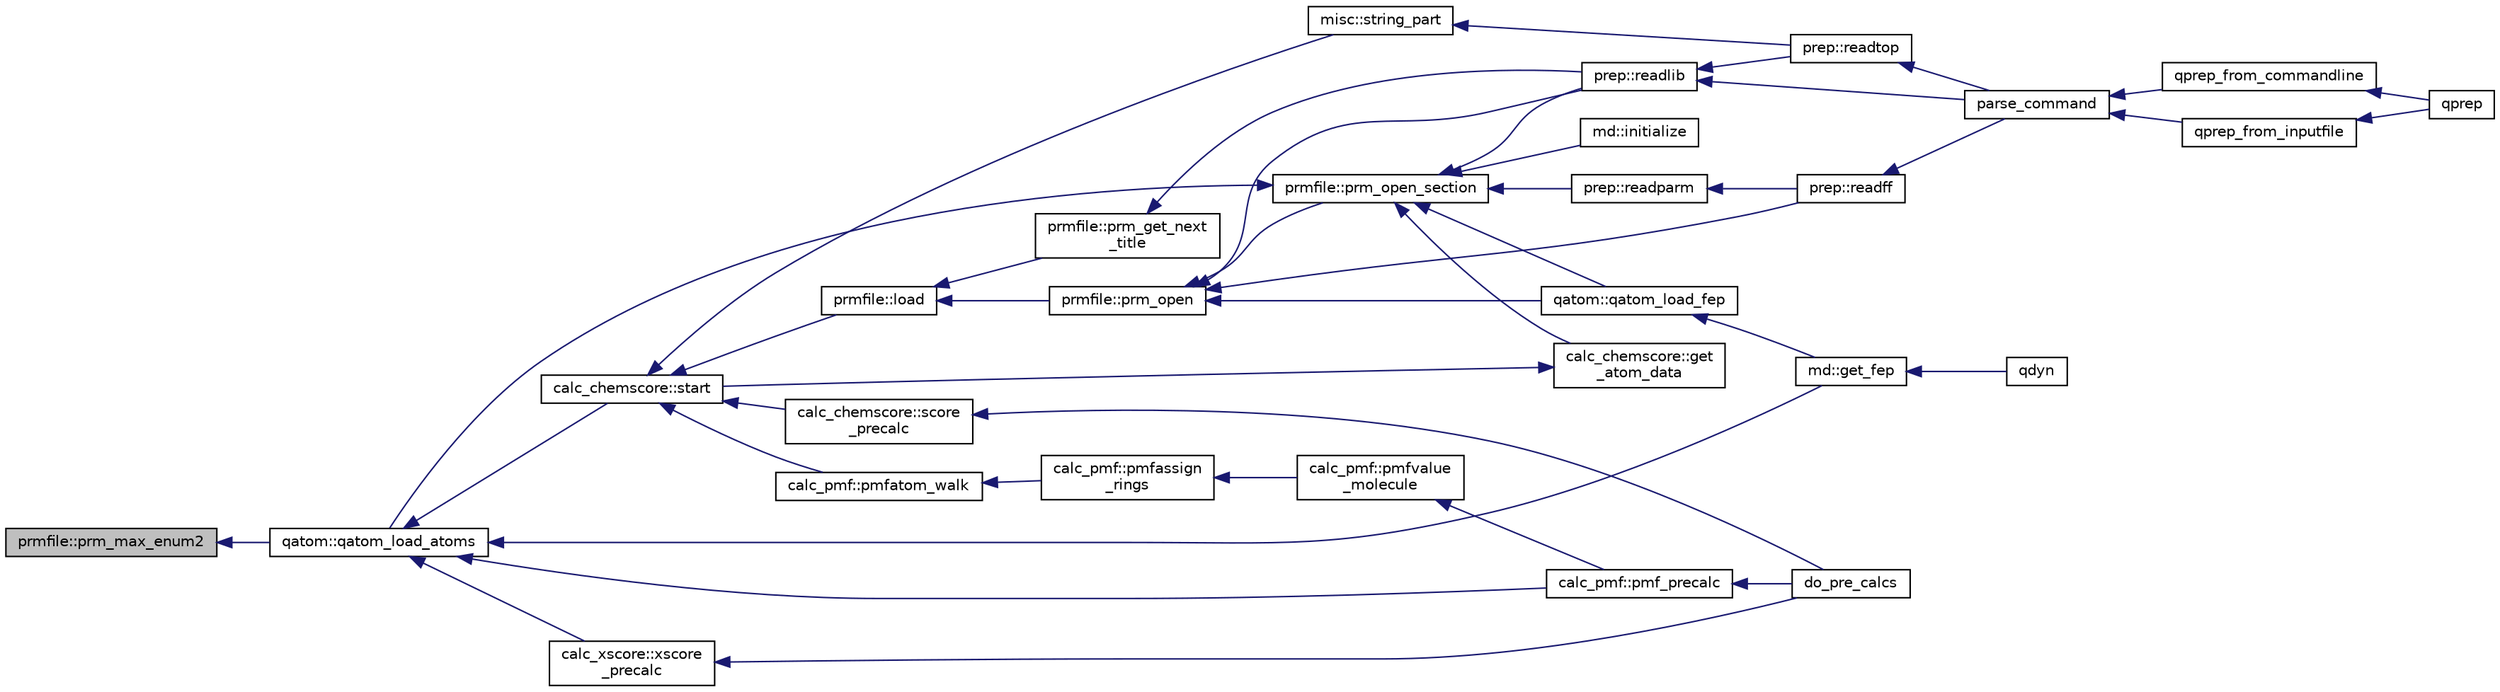 digraph "prmfile::prm_max_enum2"
{
  edge [fontname="Helvetica",fontsize="10",labelfontname="Helvetica",labelfontsize="10"];
  node [fontname="Helvetica",fontsize="10",shape=record];
  rankdir="LR";
  Node1 [label="prmfile::prm_max_enum2",height=0.2,width=0.4,color="black", fillcolor="grey75", style="filled" fontcolor="black"];
  Node1 -> Node2 [dir="back",color="midnightblue",fontsize="10",style="solid"];
  Node2 [label="qatom::qatom_load_atoms",height=0.2,width=0.4,color="black", fillcolor="white", style="filled",URL="$classqatom.html#a00e760eda3603bb0bd51f6f84a4e5c9b"];
  Node2 -> Node3 [dir="back",color="midnightblue",fontsize="10",style="solid"];
  Node3 [label="calc_chemscore::start",height=0.2,width=0.4,color="black", fillcolor="white", style="filled",URL="$classcalc__chemscore.html#af43d8e5ae35fc5fd588eae032d48cb51"];
  Node3 -> Node4 [dir="back",color="midnightblue",fontsize="10",style="solid"];
  Node4 [label="prmfile::load",height=0.2,width=0.4,color="black", fillcolor="white", style="filled",URL="$classprmfile.html#acce15d60959fb0d53e604d35518b4f1f"];
  Node4 -> Node5 [dir="back",color="midnightblue",fontsize="10",style="solid"];
  Node5 [label="prmfile::prm_get_next\l_title",height=0.2,width=0.4,color="black", fillcolor="white", style="filled",URL="$classprmfile.html#a3fcf260c284cd4ec7be00bb24b37b8a2"];
  Node5 -> Node6 [dir="back",color="midnightblue",fontsize="10",style="solid"];
  Node6 [label="prep::readlib",height=0.2,width=0.4,color="black", fillcolor="white", style="filled",URL="$classprep.html#a5416ced67e818030602fa86ed687ac6b"];
  Node6 -> Node7 [dir="back",color="midnightblue",fontsize="10",style="solid"];
  Node7 [label="parse_command",height=0.2,width=0.4,color="black", fillcolor="white", style="filled",URL="$qprep_8f90.html#add7d58759b8d0826b87051647135e024"];
  Node7 -> Node8 [dir="back",color="midnightblue",fontsize="10",style="solid"];
  Node8 [label="qprep_from_commandline",height=0.2,width=0.4,color="black", fillcolor="white", style="filled",URL="$qprep_8f90.html#a509741b66578d6d76b269d0f98128910"];
  Node8 -> Node9 [dir="back",color="midnightblue",fontsize="10",style="solid"];
  Node9 [label="qprep",height=0.2,width=0.4,color="black", fillcolor="white", style="filled",URL="$qprep_8f90.html#a252292cf2c64796a48ab29aae4920d15"];
  Node7 -> Node10 [dir="back",color="midnightblue",fontsize="10",style="solid"];
  Node10 [label="qprep_from_inputfile",height=0.2,width=0.4,color="black", fillcolor="white", style="filled",URL="$qprep_8f90.html#aae7f6285ebd5705125725dcda622efd5"];
  Node10 -> Node9 [dir="back",color="midnightblue",fontsize="10",style="solid"];
  Node6 -> Node11 [dir="back",color="midnightblue",fontsize="10",style="solid"];
  Node11 [label="prep::readtop",height=0.2,width=0.4,color="black", fillcolor="white", style="filled",URL="$classprep.html#a59d775f3eb60a2041f8a27c882d3bc70"];
  Node11 -> Node7 [dir="back",color="midnightblue",fontsize="10",style="solid"];
  Node4 -> Node12 [dir="back",color="midnightblue",fontsize="10",style="solid"];
  Node12 [label="prmfile::prm_open",height=0.2,width=0.4,color="black", fillcolor="white", style="filled",URL="$classprmfile.html#a6b78c5340e15c981cec460e03a76b440"];
  Node12 -> Node6 [dir="back",color="midnightblue",fontsize="10",style="solid"];
  Node12 -> Node13 [dir="back",color="midnightblue",fontsize="10",style="solid"];
  Node13 [label="prep::readff",height=0.2,width=0.4,color="black", fillcolor="white", style="filled",URL="$classprep.html#a266a5e1af478996cb0484355015fbd31"];
  Node13 -> Node7 [dir="back",color="midnightblue",fontsize="10",style="solid"];
  Node12 -> Node14 [dir="back",color="midnightblue",fontsize="10",style="solid"];
  Node14 [label="prmfile::prm_open_section",height=0.2,width=0.4,color="black", fillcolor="white", style="filled",URL="$classprmfile.html#a1507dcebf8d6f53a6493b1e63d9c9387"];
  Node14 -> Node15 [dir="back",color="midnightblue",fontsize="10",style="solid"];
  Node15 [label="calc_chemscore::get\l_atom_data",height=0.2,width=0.4,color="black", fillcolor="white", style="filled",URL="$classcalc__chemscore.html#a4f53ad3d13e7c23d47c94a6a882e6bd8"];
  Node15 -> Node3 [dir="back",color="midnightblue",fontsize="10",style="solid"];
  Node14 -> Node16 [dir="back",color="midnightblue",fontsize="10",style="solid"];
  Node16 [label="md::initialize",height=0.2,width=0.4,color="black", fillcolor="white", style="filled",URL="$classmd.html#acecdfbb85340e13040d34a2544d7c4c5"];
  Node14 -> Node6 [dir="back",color="midnightblue",fontsize="10",style="solid"];
  Node14 -> Node17 [dir="back",color="midnightblue",fontsize="10",style="solid"];
  Node17 [label="prep::readparm",height=0.2,width=0.4,color="black", fillcolor="white", style="filled",URL="$classprep.html#a95a57c9975f303d860e25611bb7a14ad"];
  Node17 -> Node13 [dir="back",color="midnightblue",fontsize="10",style="solid"];
  Node14 -> Node2 [dir="back",color="midnightblue",fontsize="10",style="solid"];
  Node14 -> Node18 [dir="back",color="midnightblue",fontsize="10",style="solid"];
  Node18 [label="qatom::qatom_load_fep",height=0.2,width=0.4,color="black", fillcolor="white", style="filled",URL="$classqatom.html#abbf41d36e873b10c022ff757a1271b0e"];
  Node18 -> Node19 [dir="back",color="midnightblue",fontsize="10",style="solid"];
  Node19 [label="md::get_fep",height=0.2,width=0.4,color="black", fillcolor="white", style="filled",URL="$classmd.html#a07ecde439edb4c485493261c2f3b3b7b"];
  Node19 -> Node20 [dir="back",color="midnightblue",fontsize="10",style="solid"];
  Node20 [label="qdyn",height=0.2,width=0.4,color="black", fillcolor="white", style="filled",URL="$qdyn_8f90.html#a93aa3f5a63d37164f411c008fce7e62c"];
  Node12 -> Node18 [dir="back",color="midnightblue",fontsize="10",style="solid"];
  Node3 -> Node21 [dir="back",color="midnightblue",fontsize="10",style="solid"];
  Node21 [label="calc_pmf::pmfatom_walk",height=0.2,width=0.4,color="black", fillcolor="white", style="filled",URL="$classcalc__pmf.html#a589d5b6b9d660657938509169a92ac1c"];
  Node21 -> Node22 [dir="back",color="midnightblue",fontsize="10",style="solid"];
  Node22 [label="calc_pmf::pmfassign\l_rings",height=0.2,width=0.4,color="black", fillcolor="white", style="filled",URL="$classcalc__pmf.html#a75f05266f8b9955425ea1f6b730cf820"];
  Node22 -> Node23 [dir="back",color="midnightblue",fontsize="10",style="solid"];
  Node23 [label="calc_pmf::pmfvalue\l_molecule",height=0.2,width=0.4,color="black", fillcolor="white", style="filled",URL="$classcalc__pmf.html#ac556c87ce39732c2e96def3d32dd211f"];
  Node23 -> Node24 [dir="back",color="midnightblue",fontsize="10",style="solid"];
  Node24 [label="calc_pmf::pmf_precalc",height=0.2,width=0.4,color="black", fillcolor="white", style="filled",URL="$classcalc__pmf.html#a15f551fc2681bc20e67c32c26f0e6213"];
  Node24 -> Node25 [dir="back",color="midnightblue",fontsize="10",style="solid"];
  Node25 [label="do_pre_calcs",height=0.2,width=0.4,color="black", fillcolor="white", style="filled",URL="$qcalc_8f90.html#a6de35d783d8e2c1ffead6a9dbf61ebb6"];
  Node3 -> Node26 [dir="back",color="midnightblue",fontsize="10",style="solid"];
  Node26 [label="calc_chemscore::score\l_precalc",height=0.2,width=0.4,color="black", fillcolor="white", style="filled",URL="$classcalc__chemscore.html#a1dbdeb7c4eb3b9068a041f3b08224417"];
  Node26 -> Node25 [dir="back",color="midnightblue",fontsize="10",style="solid"];
  Node3 -> Node27 [dir="back",color="midnightblue",fontsize="10",style="solid"];
  Node27 [label="misc::string_part",height=0.2,width=0.4,color="black", fillcolor="white", style="filled",URL="$classmisc.html#abe9cbcff4722ab41cde9244e8feeb31f"];
  Node27 -> Node11 [dir="back",color="midnightblue",fontsize="10",style="solid"];
  Node2 -> Node24 [dir="back",color="midnightblue",fontsize="10",style="solid"];
  Node2 -> Node28 [dir="back",color="midnightblue",fontsize="10",style="solid"];
  Node28 [label="calc_xscore::xscore\l_precalc",height=0.2,width=0.4,color="black", fillcolor="white", style="filled",URL="$classcalc__xscore.html#a1dd20b02356cb3c99283799d1030d1ba"];
  Node28 -> Node25 [dir="back",color="midnightblue",fontsize="10",style="solid"];
  Node2 -> Node19 [dir="back",color="midnightblue",fontsize="10",style="solid"];
}
